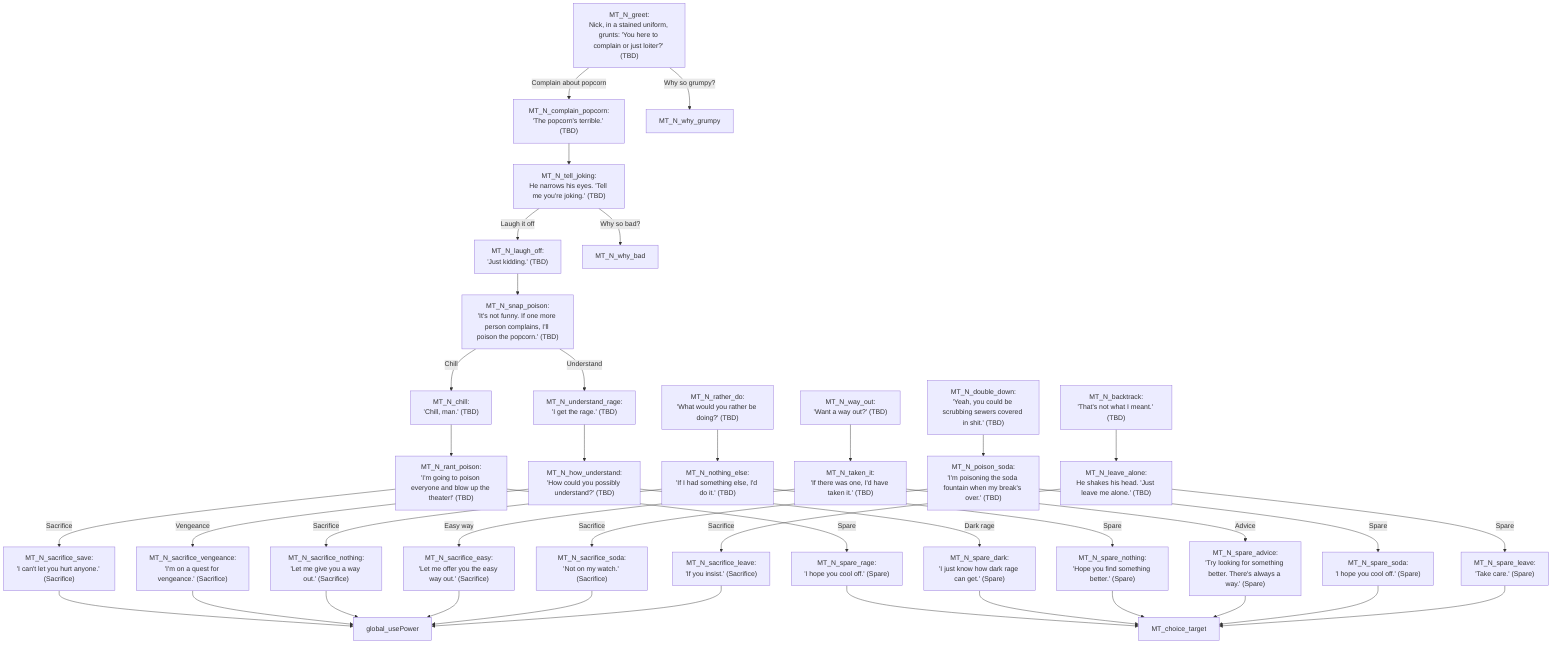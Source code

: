 flowchart TD
direction LR
MT_N_greet["MT_N_greet:<br/>Nick, in a stained uniform, grunts: 'You here to complain or just loiter?' (TBD)"] -->|Complain about popcorn| MT_N_complain_popcorn
MT_N_greet -->|Why so grumpy?| MT_N_why_grumpy
MT_N_complain_popcorn["MT_N_complain_popcorn:<br/>'The popcorn's terrible.' (TBD)"] --> MT_N_tell_joking
MT_N_tell_joking["MT_N_tell_joking:<br/>He narrows his eyes. 'Tell me you're joking.' (TBD)"] -->|Laugh it off| MT_N_laugh_off
MT_N_tell_joking -->|Why so bad?| MT_N_why_bad
MT_N_laugh_off["MT_N_laugh_off:<br/>'Just kidding.' (TBD)"] --> MT_N_snap_poison
MT_N_snap_poison["MT_N_snap_poison:<br/>'It's not funny. If one more person complains, I'll poison the popcorn.' (TBD)"] -->|Chill| MT_N_chill
MT_N_snap_poison -->|Understand| MT_N_understand_rage
MT_N_chill["MT_N_chill:<br/>'Chill, man.' (TBD)"] --> MT_N_rant_poison
MT_N_rant_poison["MT_N_rant_poison:<br/>'I'm going to poison everyone and blow up the theater!' (TBD)"] -->|Sacrifice| MT_N_sacrifice_save
MT_N_rant_poison -->|Spare| MT_N_spare_rage
MT_N_sacrifice_save["MT_N_sacrifice_save:<br/>'I can't let you hurt anyone.' (Sacrifice)"] --> global_usePower
MT_N_spare_rage["MT_N_spare_rage:<br/>'I hope you cool off.' (Spare)"] --> MT_choice_target
MT_N_understand_rage["MT_N_understand_rage:<br/>'I get the rage.' (TBD)"] --> MT_N_how_understand
MT_N_how_understand["MT_N_how_understand:<br/>'How could you possibly understand?' (TBD)"] -->|Vengeance| MT_N_sacrifice_vengeance
MT_N_how_understand -->|Dark rage| MT_N_spare_dark
MT_N_sacrifice_vengeance["MT_N_sacrifice_vengeance:<br/>'I'm on a quest for vengeance.' (Sacrifice)"] --> global_usePower
MT_N_spare_dark["MT_N_spare_dark:<br/>'I just know how dark rage can get.' (Spare)"] --> MT_choice_target
MT_N_rather_do["MT_N_rather_do:<br/>'What would you rather be doing?' (TBD)"] --> MT_N_nothing_else
MT_N_nothing_else["MT_N_nothing_else:<br/>'If I had something else, I'd do it.' (TBD)"] -->|Spare| MT_N_spare_nothing
MT_N_nothing_else -->|Sacrifice| MT_N_sacrifice_nothing
MT_N_spare_nothing["MT_N_spare_nothing:<br/>'Hope you find something better.' (Spare)"] --> MT_choice_target
MT_N_sacrifice_nothing["MT_N_sacrifice_nothing:<br/>'Let me give you a way out.' (Sacrifice)"] --> global_usePower
MT_N_way_out["MT_N_way_out:<br/>'Want a way out?' (TBD)"] --> MT_N_taken_it
MT_N_taken_it["MT_N_taken_it:<br/>'If there was one, I'd have taken it.' (TBD)"] -->|Easy way| MT_N_sacrifice_easy
MT_N_taken_it -->|Advice| MT_N_spare_advice
MT_N_sacrifice_easy["MT_N_sacrifice_easy:<br/>'Let me offer you the easy way out.' (Sacrifice)"] --> global_usePower
MT_N_spare_advice["MT_N_spare_advice:<br/>'Try looking for something better. There's always a way.' (Spare)"] --> MT_choice_target
MT_N_double_down["MT_N_double_down:<br/>'Yeah, you could be scrubbing sewers covered in shit.' (TBD)"] --> MT_N_poison_soda
MT_N_poison_soda["MT_N_poison_soda:<br/>'I'm poisoning the soda fountain when my break's over.' (TBD)"] -->|Sacrifice| MT_N_sacrifice_soda
MT_N_poison_soda -->|Spare| MT_N_spare_soda
MT_N_sacrifice_soda["MT_N_sacrifice_soda:<br/>'Not on my watch.' (Sacrifice)"] --> global_usePower
MT_N_spare_soda["MT_N_spare_soda:<br/>'I hope you cool off.' (Spare)"] --> MT_choice_target
MT_N_backtrack["MT_N_backtrack:<br/>'That's not what I meant.' (TBD)"] --> MT_N_leave_alone
MT_N_leave_alone["MT_N_leave_alone:<br/>He shakes his head. 'Just leave me alone.' (TBD)"] -->|Sacrifice| MT_N_sacrifice_leave
MT_N_leave_alone -->|Spare| MT_N_spare_leave
MT_N_sacrifice_leave["MT_N_sacrifice_leave:<br/>'If you insist.' (Sacrifice)"] --> global_usePower
MT_N_spare_leave["MT_N_spare_leave:<br/>'Take care.' (Spare)"] --> MT_choice_target